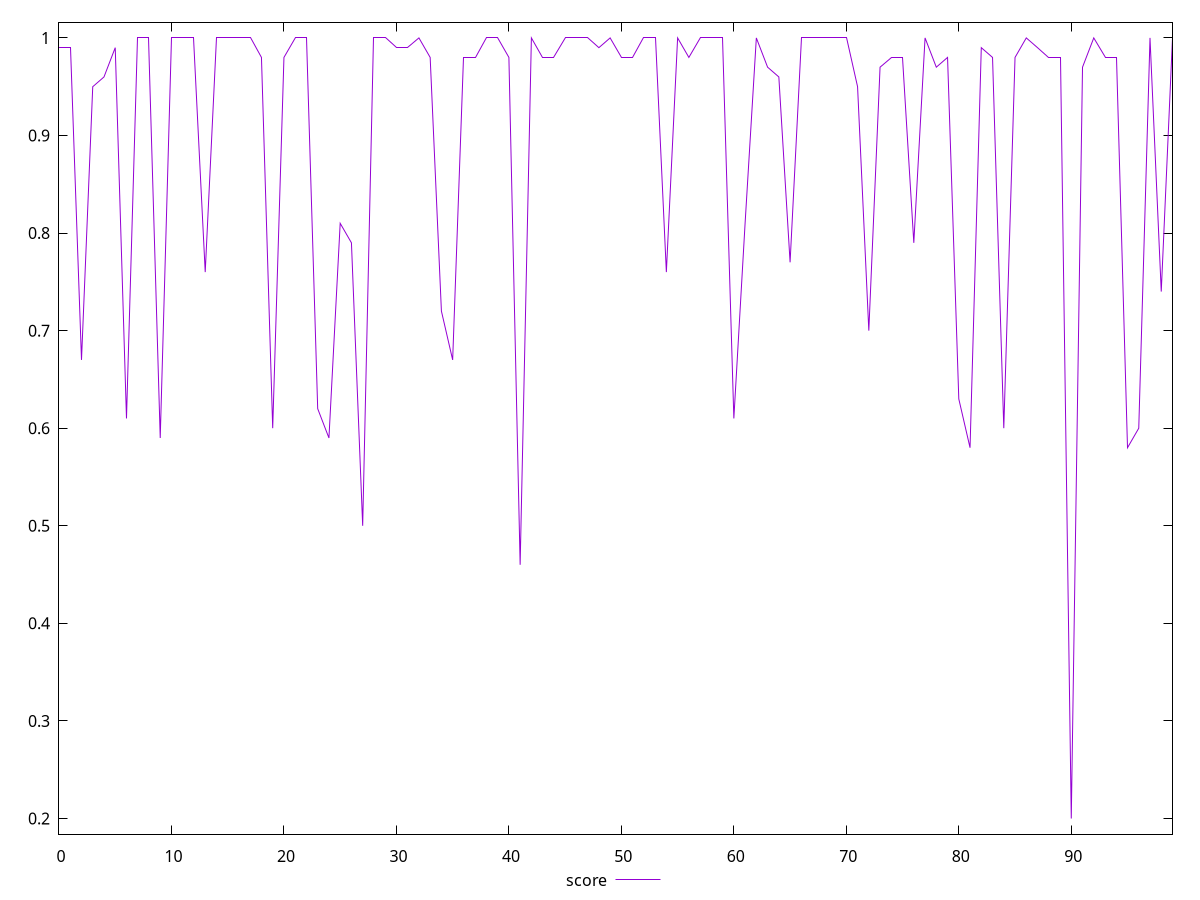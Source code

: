 reset

$score <<EOF
0 0.99
1 0.99
2 0.67
3 0.95
4 0.96
5 0.99
6 0.61
7 1
8 1
9 0.59
10 1
11 1
12 1
13 0.76
14 1
15 1
16 1
17 1
18 0.98
19 0.6
20 0.98
21 1
22 1
23 0.62
24 0.59
25 0.81
26 0.79
27 0.5
28 1
29 1
30 0.99
31 0.99
32 1
33 0.98
34 0.72
35 0.67
36 0.98
37 0.98
38 1
39 1
40 0.98
41 0.46
42 1
43 0.98
44 0.98
45 1
46 1
47 1
48 0.99
49 1
50 0.98
51 0.98
52 1
53 1
54 0.76
55 1
56 0.98
57 1
58 1
59 1
60 0.61
61 0.81
62 1
63 0.97
64 0.96
65 0.77
66 1
67 1
68 1
69 1
70 1
71 0.95
72 0.7
73 0.97
74 0.98
75 0.98
76 0.79
77 1
78 0.97
79 0.98
80 0.63
81 0.58
82 0.99
83 0.98
84 0.6
85 0.98
86 1
87 0.99
88 0.98
89 0.98
90 0.2
91 0.97
92 1
93 0.98
94 0.98
95 0.58
96 0.6
97 1
98 0.74
99 1
EOF

set key outside below
set xrange [0:99]
set yrange [0.184:1.016]
set trange [0.184:1.016]
set terminal svg size 640, 500 enhanced background rgb 'white'
set output "reports/report_00028_2021-02-24T12-49-42.674Z/first-cpu-idle/samples/music/score/values.svg"

plot $score title "score" with line

reset
